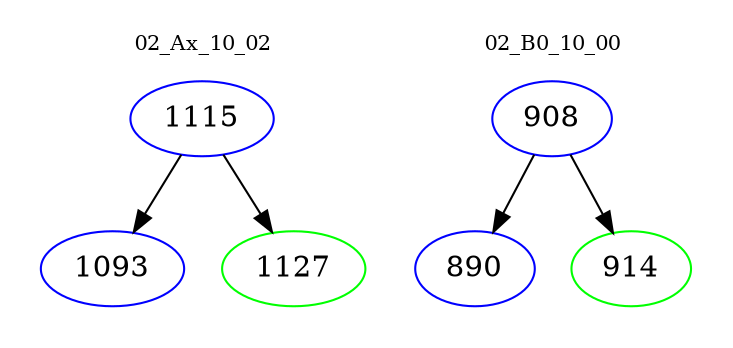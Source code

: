 digraph{
subgraph cluster_0 {
color = white
label = "02_Ax_10_02";
fontsize=10;
T0_1115 [label="1115", color="blue"]
T0_1115 -> T0_1093 [color="black"]
T0_1093 [label="1093", color="blue"]
T0_1115 -> T0_1127 [color="black"]
T0_1127 [label="1127", color="green"]
}
subgraph cluster_1 {
color = white
label = "02_B0_10_00";
fontsize=10;
T1_908 [label="908", color="blue"]
T1_908 -> T1_890 [color="black"]
T1_890 [label="890", color="blue"]
T1_908 -> T1_914 [color="black"]
T1_914 [label="914", color="green"]
}
}
